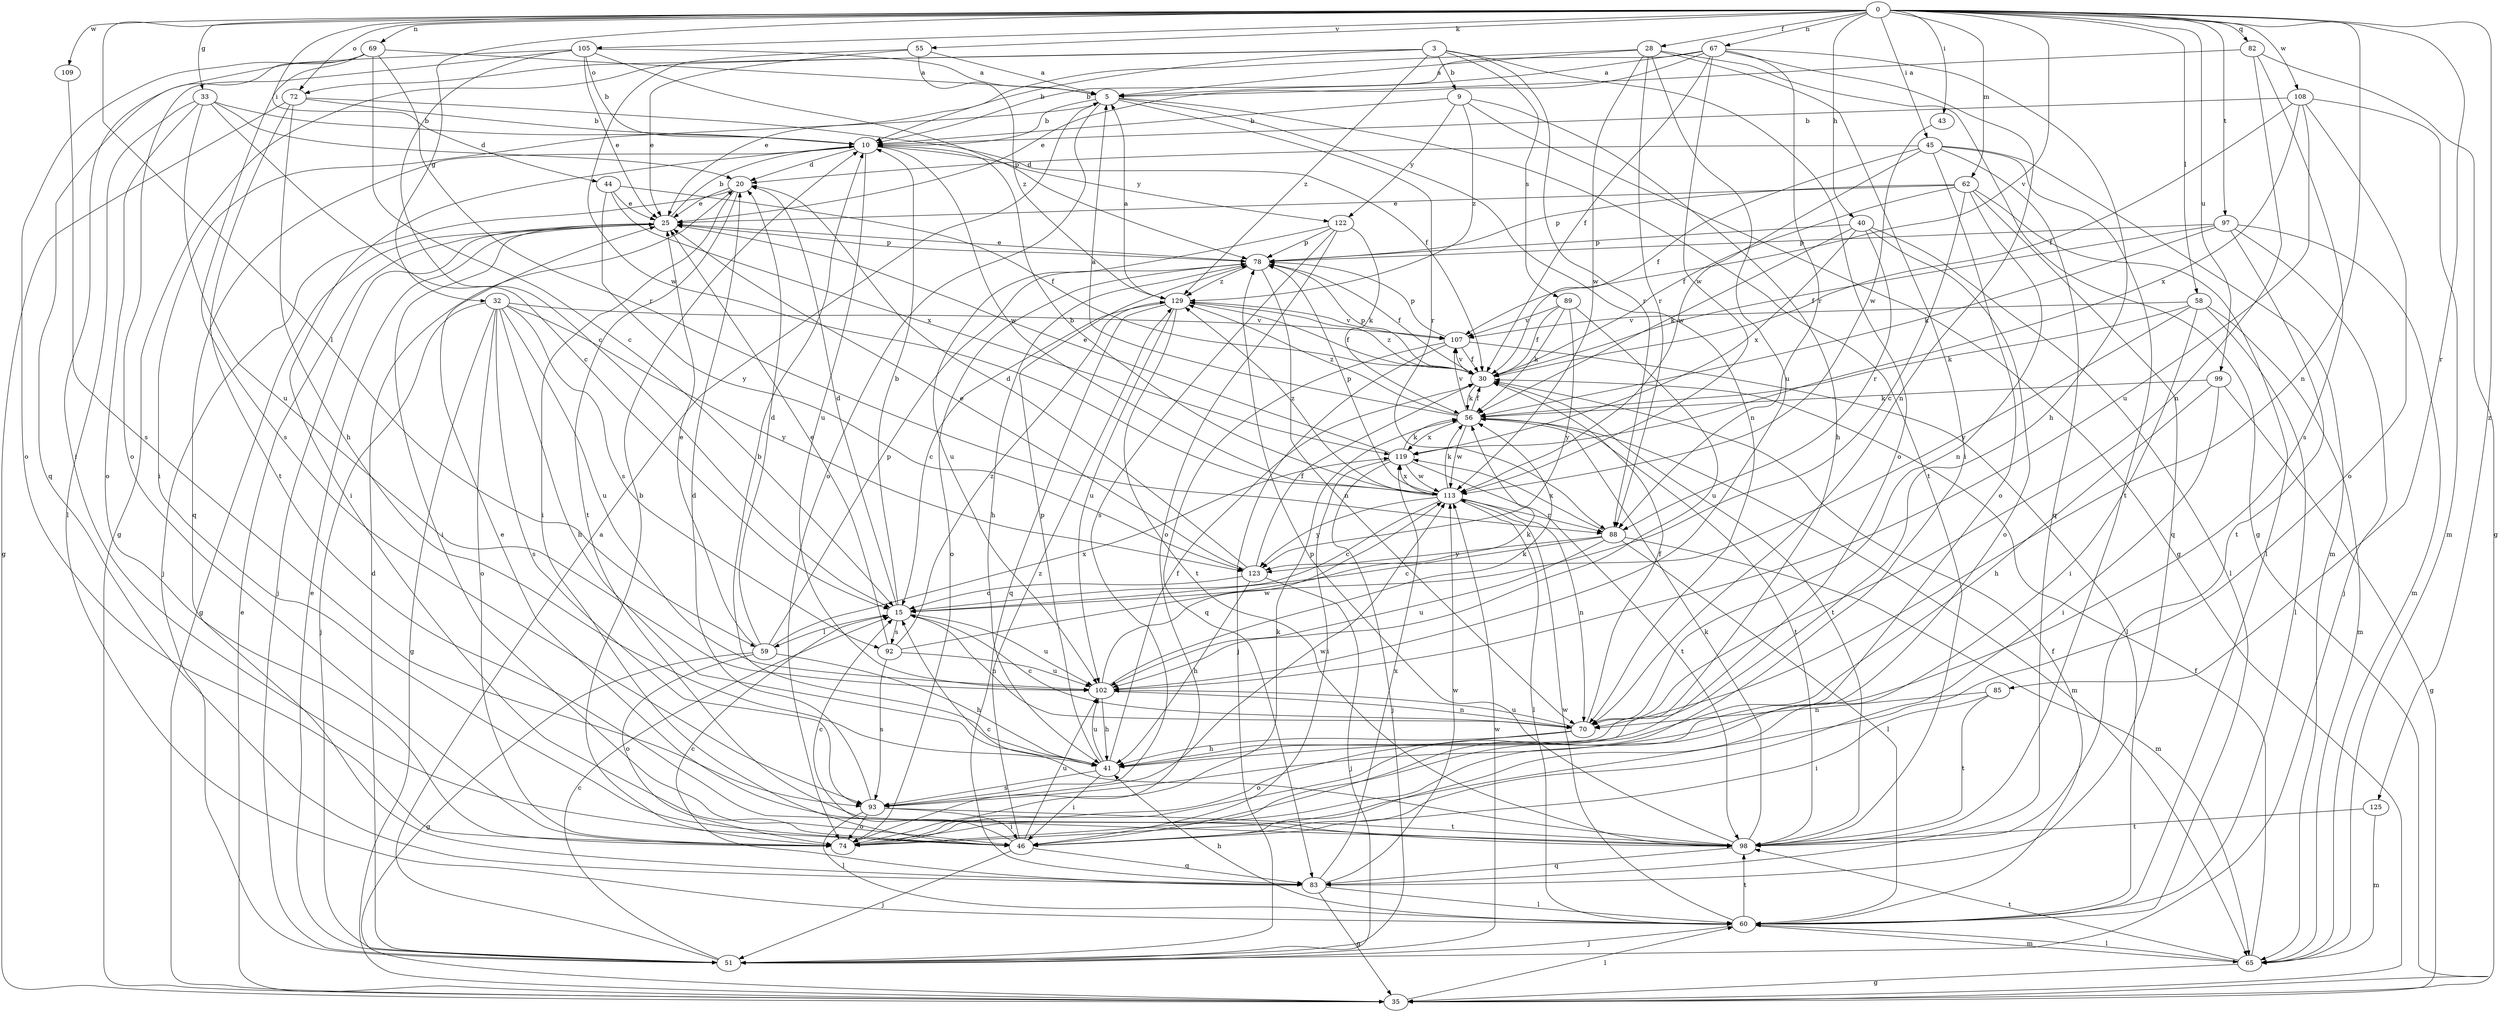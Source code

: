 strict digraph  {
0;
3;
5;
9;
10;
15;
20;
25;
28;
30;
32;
33;
35;
40;
41;
43;
44;
45;
46;
51;
55;
56;
58;
59;
60;
62;
65;
67;
69;
70;
72;
74;
78;
82;
83;
85;
88;
89;
92;
93;
97;
98;
99;
102;
105;
107;
108;
109;
113;
119;
122;
123;
125;
129;
0 -> 28  [label=f];
0 -> 32  [label=g];
0 -> 33  [label=g];
0 -> 40  [label=h];
0 -> 43  [label=i];
0 -> 44  [label=i];
0 -> 45  [label=i];
0 -> 55  [label=k];
0 -> 58  [label=l];
0 -> 59  [label=l];
0 -> 62  [label=m];
0 -> 67  [label=n];
0 -> 69  [label=n];
0 -> 70  [label=n];
0 -> 72  [label=o];
0 -> 82  [label=q];
0 -> 85  [label=r];
0 -> 97  [label=t];
0 -> 99  [label=u];
0 -> 105  [label=v];
0 -> 107  [label=v];
0 -> 108  [label=w];
0 -> 109  [label=w];
0 -> 125  [label=z];
3 -> 9  [label=b];
3 -> 10  [label=b];
3 -> 35  [label=g];
3 -> 72  [label=o];
3 -> 74  [label=o];
3 -> 88  [label=r];
3 -> 89  [label=s];
3 -> 129  [label=z];
5 -> 10  [label=b];
5 -> 46  [label=i];
5 -> 70  [label=n];
5 -> 74  [label=o];
5 -> 88  [label=r];
5 -> 98  [label=t];
9 -> 10  [label=b];
9 -> 35  [label=g];
9 -> 41  [label=h];
9 -> 122  [label=y];
9 -> 129  [label=z];
10 -> 20  [label=d];
10 -> 46  [label=i];
10 -> 83  [label=q];
10 -> 102  [label=u];
10 -> 113  [label=w];
10 -> 122  [label=y];
15 -> 10  [label=b];
15 -> 20  [label=d];
15 -> 59  [label=l];
15 -> 70  [label=n];
15 -> 92  [label=s];
15 -> 102  [label=u];
20 -> 25  [label=e];
20 -> 46  [label=i];
20 -> 51  [label=j];
20 -> 98  [label=t];
25 -> 10  [label=b];
25 -> 35  [label=g];
25 -> 46  [label=i];
25 -> 51  [label=j];
25 -> 78  [label=p];
28 -> 5  [label=a];
28 -> 25  [label=e];
28 -> 35  [label=g];
28 -> 46  [label=i];
28 -> 88  [label=r];
28 -> 102  [label=u];
28 -> 113  [label=w];
30 -> 56  [label=k];
30 -> 78  [label=p];
30 -> 98  [label=t];
30 -> 107  [label=v];
30 -> 129  [label=z];
32 -> 35  [label=g];
32 -> 41  [label=h];
32 -> 51  [label=j];
32 -> 74  [label=o];
32 -> 92  [label=s];
32 -> 93  [label=s];
32 -> 102  [label=u];
32 -> 107  [label=v];
32 -> 123  [label=y];
33 -> 10  [label=b];
33 -> 15  [label=c];
33 -> 20  [label=d];
33 -> 60  [label=l];
33 -> 74  [label=o];
33 -> 102  [label=u];
35 -> 25  [label=e];
35 -> 60  [label=l];
40 -> 56  [label=k];
40 -> 60  [label=l];
40 -> 74  [label=o];
40 -> 78  [label=p];
40 -> 88  [label=r];
40 -> 119  [label=x];
41 -> 10  [label=b];
41 -> 30  [label=f];
41 -> 46  [label=i];
41 -> 78  [label=p];
41 -> 93  [label=s];
41 -> 102  [label=u];
43 -> 113  [label=w];
44 -> 25  [label=e];
44 -> 30  [label=f];
44 -> 119  [label=x];
44 -> 123  [label=y];
45 -> 20  [label=d];
45 -> 30  [label=f];
45 -> 65  [label=m];
45 -> 74  [label=o];
45 -> 83  [label=q];
45 -> 98  [label=t];
45 -> 113  [label=w];
46 -> 15  [label=c];
46 -> 51  [label=j];
46 -> 83  [label=q];
46 -> 102  [label=u];
46 -> 129  [label=z];
51 -> 5  [label=a];
51 -> 15  [label=c];
51 -> 20  [label=d];
51 -> 25  [label=e];
51 -> 113  [label=w];
55 -> 5  [label=a];
55 -> 25  [label=e];
55 -> 113  [label=w];
55 -> 129  [label=z];
56 -> 5  [label=a];
56 -> 30  [label=f];
56 -> 65  [label=m];
56 -> 98  [label=t];
56 -> 107  [label=v];
56 -> 113  [label=w];
56 -> 119  [label=x];
56 -> 129  [label=z];
58 -> 46  [label=i];
58 -> 56  [label=k];
58 -> 60  [label=l];
58 -> 65  [label=m];
58 -> 107  [label=v];
58 -> 123  [label=y];
59 -> 20  [label=d];
59 -> 25  [label=e];
59 -> 35  [label=g];
59 -> 41  [label=h];
59 -> 74  [label=o];
59 -> 78  [label=p];
59 -> 119  [label=x];
60 -> 30  [label=f];
60 -> 41  [label=h];
60 -> 51  [label=j];
60 -> 65  [label=m];
60 -> 98  [label=t];
60 -> 113  [label=w];
62 -> 15  [label=c];
62 -> 25  [label=e];
62 -> 30  [label=f];
62 -> 60  [label=l];
62 -> 70  [label=n];
62 -> 78  [label=p];
62 -> 83  [label=q];
65 -> 30  [label=f];
65 -> 35  [label=g];
65 -> 60  [label=l];
65 -> 98  [label=t];
67 -> 5  [label=a];
67 -> 10  [label=b];
67 -> 25  [label=e];
67 -> 30  [label=f];
67 -> 41  [label=h];
67 -> 70  [label=n];
67 -> 88  [label=r];
67 -> 113  [label=w];
69 -> 5  [label=a];
69 -> 15  [label=c];
69 -> 46  [label=i];
69 -> 74  [label=o];
69 -> 88  [label=r];
69 -> 93  [label=s];
70 -> 15  [label=c];
70 -> 30  [label=f];
70 -> 41  [label=h];
70 -> 74  [label=o];
70 -> 102  [label=u];
72 -> 10  [label=b];
72 -> 30  [label=f];
72 -> 35  [label=g];
72 -> 41  [label=h];
72 -> 98  [label=t];
74 -> 10  [label=b];
74 -> 56  [label=k];
78 -> 25  [label=e];
78 -> 30  [label=f];
78 -> 41  [label=h];
78 -> 70  [label=n];
78 -> 74  [label=o];
78 -> 129  [label=z];
82 -> 5  [label=a];
82 -> 35  [label=g];
82 -> 70  [label=n];
82 -> 93  [label=s];
83 -> 15  [label=c];
83 -> 35  [label=g];
83 -> 60  [label=l];
83 -> 113  [label=w];
83 -> 119  [label=x];
85 -> 46  [label=i];
85 -> 70  [label=n];
85 -> 98  [label=t];
88 -> 15  [label=c];
88 -> 60  [label=l];
88 -> 65  [label=m];
88 -> 102  [label=u];
88 -> 119  [label=x];
88 -> 123  [label=y];
89 -> 30  [label=f];
89 -> 56  [label=k];
89 -> 102  [label=u];
89 -> 107  [label=v];
89 -> 123  [label=y];
92 -> 25  [label=e];
92 -> 56  [label=k];
92 -> 93  [label=s];
92 -> 102  [label=u];
92 -> 129  [label=z];
93 -> 20  [label=d];
93 -> 46  [label=i];
93 -> 60  [label=l];
93 -> 74  [label=o];
93 -> 98  [label=t];
93 -> 113  [label=w];
97 -> 30  [label=f];
97 -> 51  [label=j];
97 -> 56  [label=k];
97 -> 65  [label=m];
97 -> 78  [label=p];
97 -> 98  [label=t];
98 -> 15  [label=c];
98 -> 25  [label=e];
98 -> 56  [label=k];
98 -> 78  [label=p];
98 -> 83  [label=q];
99 -> 35  [label=g];
99 -> 41  [label=h];
99 -> 46  [label=i];
99 -> 56  [label=k];
102 -> 41  [label=h];
102 -> 56  [label=k];
102 -> 70  [label=n];
102 -> 113  [label=w];
105 -> 5  [label=a];
105 -> 10  [label=b];
105 -> 15  [label=c];
105 -> 25  [label=e];
105 -> 74  [label=o];
105 -> 78  [label=p];
105 -> 83  [label=q];
107 -> 30  [label=f];
107 -> 51  [label=j];
107 -> 60  [label=l];
107 -> 78  [label=p];
107 -> 83  [label=q];
108 -> 10  [label=b];
108 -> 30  [label=f];
108 -> 65  [label=m];
108 -> 74  [label=o];
108 -> 102  [label=u];
108 -> 119  [label=x];
109 -> 93  [label=s];
113 -> 10  [label=b];
113 -> 15  [label=c];
113 -> 56  [label=k];
113 -> 60  [label=l];
113 -> 70  [label=n];
113 -> 78  [label=p];
113 -> 88  [label=r];
113 -> 119  [label=x];
113 -> 123  [label=y];
113 -> 129  [label=z];
119 -> 25  [label=e];
119 -> 46  [label=i];
119 -> 51  [label=j];
119 -> 56  [label=k];
119 -> 98  [label=t];
119 -> 113  [label=w];
122 -> 56  [label=k];
122 -> 74  [label=o];
122 -> 78  [label=p];
122 -> 93  [label=s];
122 -> 102  [label=u];
123 -> 15  [label=c];
123 -> 20  [label=d];
123 -> 25  [label=e];
123 -> 30  [label=f];
123 -> 41  [label=h];
123 -> 51  [label=j];
125 -> 65  [label=m];
125 -> 98  [label=t];
129 -> 5  [label=a];
129 -> 15  [label=c];
129 -> 30  [label=f];
129 -> 83  [label=q];
129 -> 98  [label=t];
129 -> 102  [label=u];
129 -> 107  [label=v];
}
